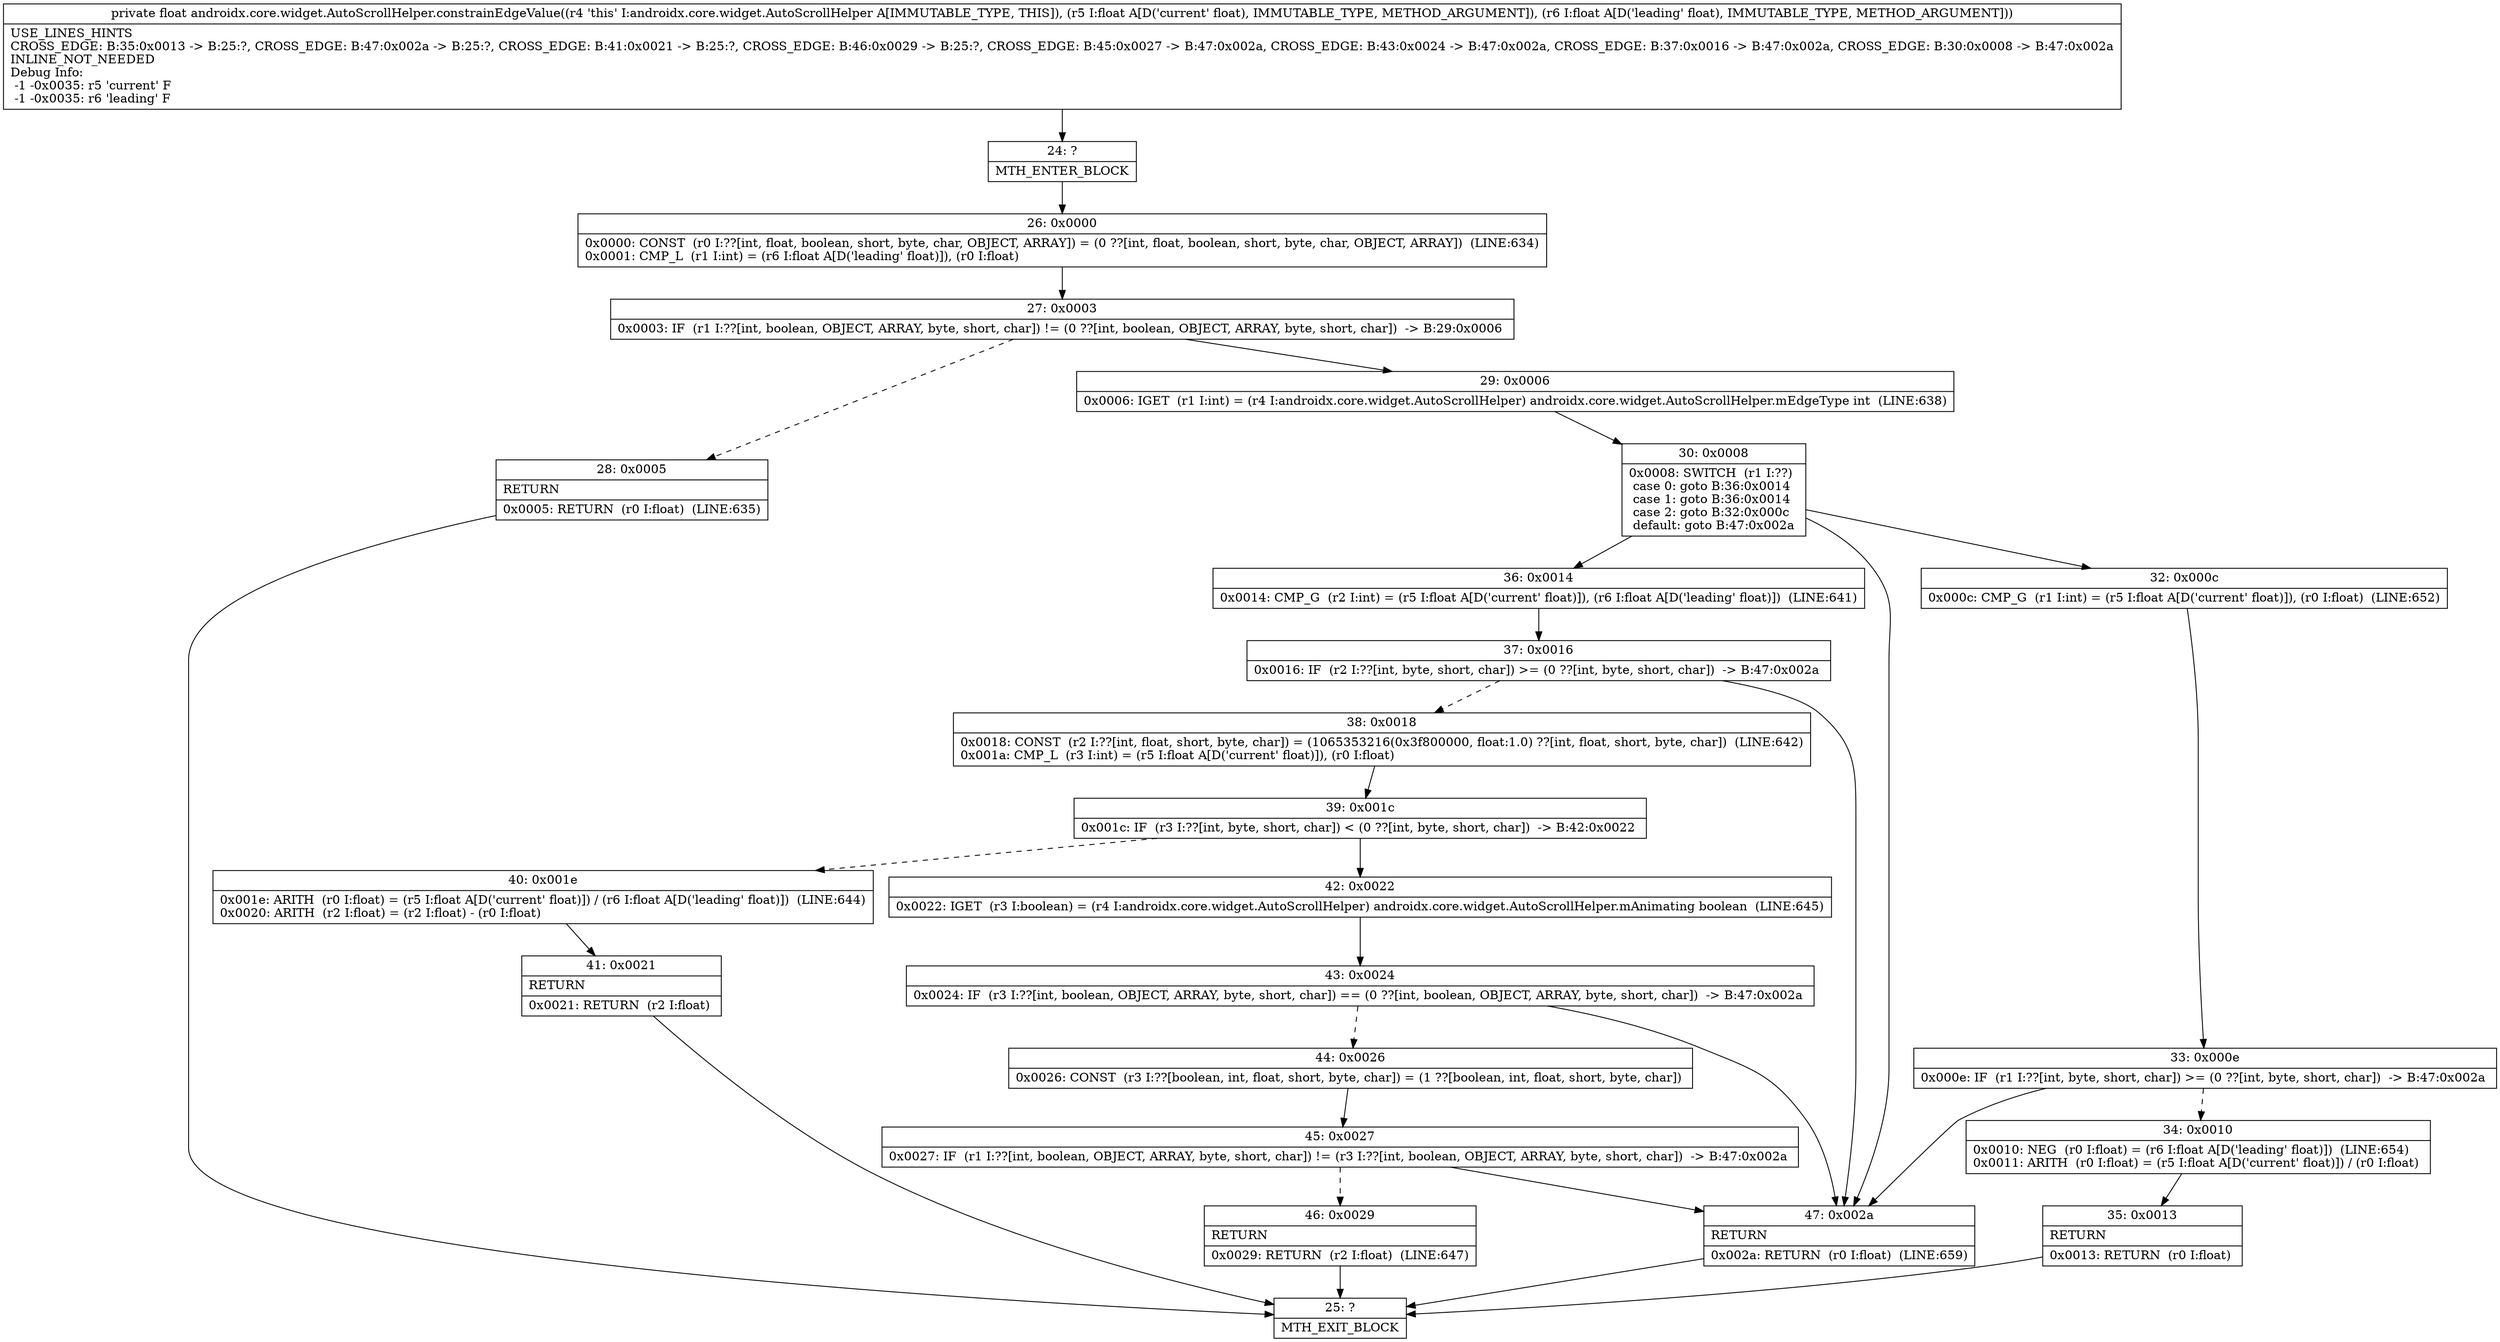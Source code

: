 digraph "CFG forandroidx.core.widget.AutoScrollHelper.constrainEdgeValue(FF)F" {
Node_24 [shape=record,label="{24\:\ ?|MTH_ENTER_BLOCK\l}"];
Node_26 [shape=record,label="{26\:\ 0x0000|0x0000: CONST  (r0 I:??[int, float, boolean, short, byte, char, OBJECT, ARRAY]) = (0 ??[int, float, boolean, short, byte, char, OBJECT, ARRAY])  (LINE:634)\l0x0001: CMP_L  (r1 I:int) = (r6 I:float A[D('leading' float)]), (r0 I:float) \l}"];
Node_27 [shape=record,label="{27\:\ 0x0003|0x0003: IF  (r1 I:??[int, boolean, OBJECT, ARRAY, byte, short, char]) != (0 ??[int, boolean, OBJECT, ARRAY, byte, short, char])  \-\> B:29:0x0006 \l}"];
Node_28 [shape=record,label="{28\:\ 0x0005|RETURN\l|0x0005: RETURN  (r0 I:float)  (LINE:635)\l}"];
Node_25 [shape=record,label="{25\:\ ?|MTH_EXIT_BLOCK\l}"];
Node_29 [shape=record,label="{29\:\ 0x0006|0x0006: IGET  (r1 I:int) = (r4 I:androidx.core.widget.AutoScrollHelper) androidx.core.widget.AutoScrollHelper.mEdgeType int  (LINE:638)\l}"];
Node_30 [shape=record,label="{30\:\ 0x0008|0x0008: SWITCH  (r1 I:??)\l case 0: goto B:36:0x0014\l case 1: goto B:36:0x0014\l case 2: goto B:32:0x000c\l default: goto B:47:0x002a \l}"];
Node_32 [shape=record,label="{32\:\ 0x000c|0x000c: CMP_G  (r1 I:int) = (r5 I:float A[D('current' float)]), (r0 I:float)  (LINE:652)\l}"];
Node_33 [shape=record,label="{33\:\ 0x000e|0x000e: IF  (r1 I:??[int, byte, short, char]) \>= (0 ??[int, byte, short, char])  \-\> B:47:0x002a \l}"];
Node_34 [shape=record,label="{34\:\ 0x0010|0x0010: NEG  (r0 I:float) = (r6 I:float A[D('leading' float)])  (LINE:654)\l0x0011: ARITH  (r0 I:float) = (r5 I:float A[D('current' float)]) \/ (r0 I:float) \l}"];
Node_35 [shape=record,label="{35\:\ 0x0013|RETURN\l|0x0013: RETURN  (r0 I:float) \l}"];
Node_36 [shape=record,label="{36\:\ 0x0014|0x0014: CMP_G  (r2 I:int) = (r5 I:float A[D('current' float)]), (r6 I:float A[D('leading' float)])  (LINE:641)\l}"];
Node_37 [shape=record,label="{37\:\ 0x0016|0x0016: IF  (r2 I:??[int, byte, short, char]) \>= (0 ??[int, byte, short, char])  \-\> B:47:0x002a \l}"];
Node_38 [shape=record,label="{38\:\ 0x0018|0x0018: CONST  (r2 I:??[int, float, short, byte, char]) = (1065353216(0x3f800000, float:1.0) ??[int, float, short, byte, char])  (LINE:642)\l0x001a: CMP_L  (r3 I:int) = (r5 I:float A[D('current' float)]), (r0 I:float) \l}"];
Node_39 [shape=record,label="{39\:\ 0x001c|0x001c: IF  (r3 I:??[int, byte, short, char]) \< (0 ??[int, byte, short, char])  \-\> B:42:0x0022 \l}"];
Node_40 [shape=record,label="{40\:\ 0x001e|0x001e: ARITH  (r0 I:float) = (r5 I:float A[D('current' float)]) \/ (r6 I:float A[D('leading' float)])  (LINE:644)\l0x0020: ARITH  (r2 I:float) = (r2 I:float) \- (r0 I:float) \l}"];
Node_41 [shape=record,label="{41\:\ 0x0021|RETURN\l|0x0021: RETURN  (r2 I:float) \l}"];
Node_42 [shape=record,label="{42\:\ 0x0022|0x0022: IGET  (r3 I:boolean) = (r4 I:androidx.core.widget.AutoScrollHelper) androidx.core.widget.AutoScrollHelper.mAnimating boolean  (LINE:645)\l}"];
Node_43 [shape=record,label="{43\:\ 0x0024|0x0024: IF  (r3 I:??[int, boolean, OBJECT, ARRAY, byte, short, char]) == (0 ??[int, boolean, OBJECT, ARRAY, byte, short, char])  \-\> B:47:0x002a \l}"];
Node_44 [shape=record,label="{44\:\ 0x0026|0x0026: CONST  (r3 I:??[boolean, int, float, short, byte, char]) = (1 ??[boolean, int, float, short, byte, char]) \l}"];
Node_45 [shape=record,label="{45\:\ 0x0027|0x0027: IF  (r1 I:??[int, boolean, OBJECT, ARRAY, byte, short, char]) != (r3 I:??[int, boolean, OBJECT, ARRAY, byte, short, char])  \-\> B:47:0x002a \l}"];
Node_46 [shape=record,label="{46\:\ 0x0029|RETURN\l|0x0029: RETURN  (r2 I:float)  (LINE:647)\l}"];
Node_47 [shape=record,label="{47\:\ 0x002a|RETURN\l|0x002a: RETURN  (r0 I:float)  (LINE:659)\l}"];
MethodNode[shape=record,label="{private float androidx.core.widget.AutoScrollHelper.constrainEdgeValue((r4 'this' I:androidx.core.widget.AutoScrollHelper A[IMMUTABLE_TYPE, THIS]), (r5 I:float A[D('current' float), IMMUTABLE_TYPE, METHOD_ARGUMENT]), (r6 I:float A[D('leading' float), IMMUTABLE_TYPE, METHOD_ARGUMENT]))  | USE_LINES_HINTS\lCROSS_EDGE: B:35:0x0013 \-\> B:25:?, CROSS_EDGE: B:47:0x002a \-\> B:25:?, CROSS_EDGE: B:41:0x0021 \-\> B:25:?, CROSS_EDGE: B:46:0x0029 \-\> B:25:?, CROSS_EDGE: B:45:0x0027 \-\> B:47:0x002a, CROSS_EDGE: B:43:0x0024 \-\> B:47:0x002a, CROSS_EDGE: B:37:0x0016 \-\> B:47:0x002a, CROSS_EDGE: B:30:0x0008 \-\> B:47:0x002a\lINLINE_NOT_NEEDED\lDebug Info:\l  \-1 \-0x0035: r5 'current' F\l  \-1 \-0x0035: r6 'leading' F\l}"];
MethodNode -> Node_24;Node_24 -> Node_26;
Node_26 -> Node_27;
Node_27 -> Node_28[style=dashed];
Node_27 -> Node_29;
Node_28 -> Node_25;
Node_29 -> Node_30;
Node_30 -> Node_32;
Node_30 -> Node_36;
Node_30 -> Node_47;
Node_32 -> Node_33;
Node_33 -> Node_34[style=dashed];
Node_33 -> Node_47;
Node_34 -> Node_35;
Node_35 -> Node_25;
Node_36 -> Node_37;
Node_37 -> Node_38[style=dashed];
Node_37 -> Node_47;
Node_38 -> Node_39;
Node_39 -> Node_40[style=dashed];
Node_39 -> Node_42;
Node_40 -> Node_41;
Node_41 -> Node_25;
Node_42 -> Node_43;
Node_43 -> Node_44[style=dashed];
Node_43 -> Node_47;
Node_44 -> Node_45;
Node_45 -> Node_46[style=dashed];
Node_45 -> Node_47;
Node_46 -> Node_25;
Node_47 -> Node_25;
}

